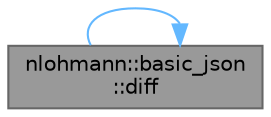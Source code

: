 digraph "nlohmann::basic_json::diff"
{
 // LATEX_PDF_SIZE
  bgcolor="transparent";
  edge [fontname=Helvetica,fontsize=10,labelfontname=Helvetica,labelfontsize=10];
  node [fontname=Helvetica,fontsize=10,shape=box,height=0.2,width=0.4];
  rankdir="RL";
  Node1 [id="Node000001",label="nlohmann::basic_json\l::diff",height=0.2,width=0.4,color="gray40", fillcolor="grey60", style="filled", fontcolor="black",tooltip="creates a diff as a JSON patch"];
  Node1 -> Node1 [id="edge1_Node000001_Node000001",dir="back",color="steelblue1",style="solid",tooltip=" "];
}
